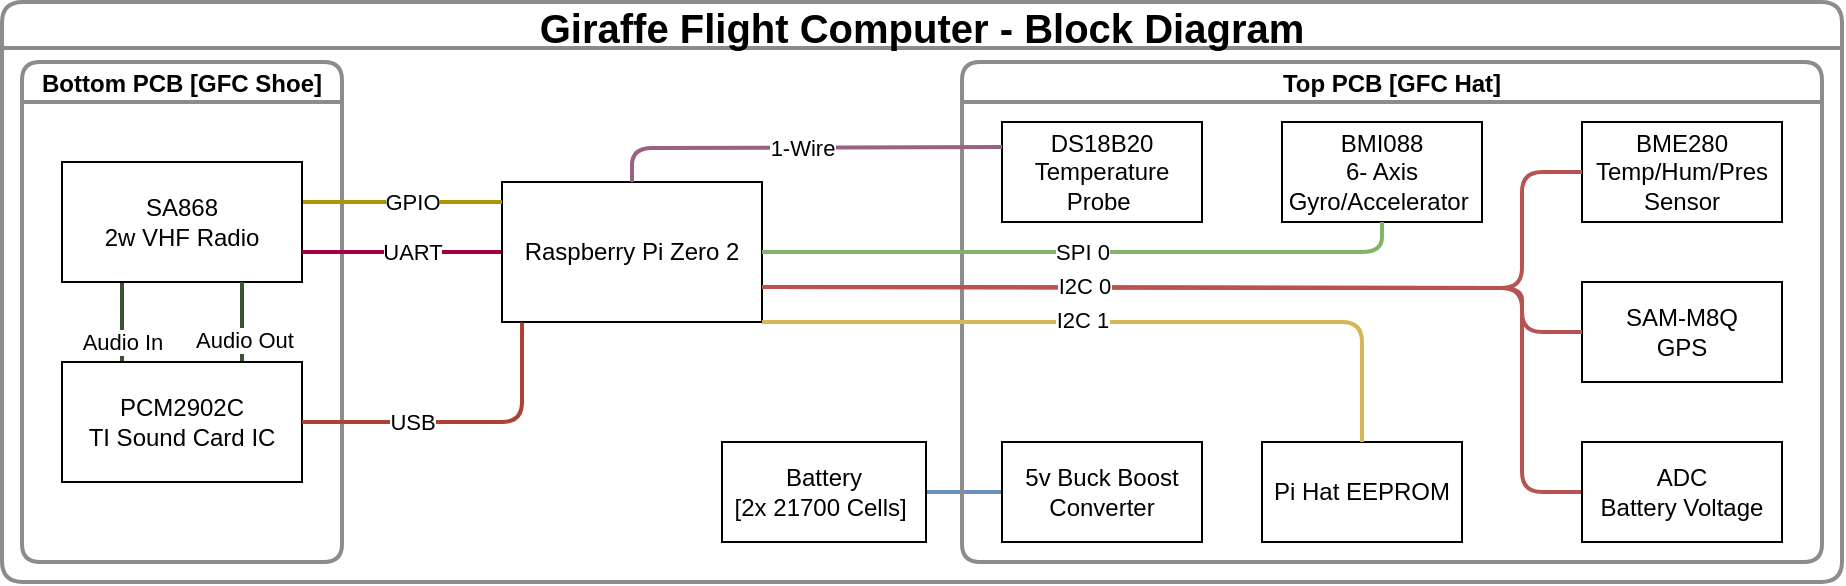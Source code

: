 <mxfile>
    <diagram id="xH-T24poy5hYIG6f6IRd" name="Page-1">
        <mxGraphModel dx="3297" dy="680" grid="0" gridSize="10" guides="1" tooltips="1" connect="1" arrows="1" fold="1" page="0" pageScale="1" pageWidth="1100" pageHeight="850" math="0" shadow="0">
            <root>
                <mxCell id="0"/>
                <mxCell id="1" parent="0"/>
                <mxCell id="294" value="Giraffe Flight Computer - Block Diagram" style="swimlane;rounded=1;shadow=0;glass=0;sketch=0;fontSize=20;strokeColor=#8C8C8C;strokeWidth=2;" parent="1" vertex="1">
                    <mxGeometry x="-429" y="405" width="920" height="290" as="geometry"/>
                </mxCell>
                <mxCell id="357" style="edgeStyle=none;html=1;entryX=1;entryY=0.75;entryDx=0;entryDy=0;endArrow=none;endFill=0;strokeWidth=2;strokeColor=#b85450;fillColor=#f8cecc;gradientColor=#ea6b66;" parent="294" source="332" target="337" edge="1">
                    <mxGeometry relative="1" as="geometry">
                        <Array as="points">
                            <mxPoint x="760" y="245"/>
                            <mxPoint x="760" y="143"/>
                        </Array>
                    </mxGeometry>
                </mxCell>
                <mxCell id="312" value="Bottom PCB [GFC Shoe]" style="swimlane;rounded=1;shadow=0;glass=0;sketch=0;fontSize=12;strokeColor=#8C8C8C;strokeWidth=2;startSize=20;" parent="294" vertex="1">
                    <mxGeometry x="10" y="30" width="160" height="250" as="geometry"/>
                </mxCell>
                <mxCell id="342" style="edgeStyle=none;html=1;exitX=0.25;exitY=1;exitDx=0;exitDy=0;entryX=0.25;entryY=0;entryDx=0;entryDy=0;endArrow=none;endFill=0;strokeWidth=2;fillColor=#6d8764;strokeColor=#3A5431;" parent="312" source="325" target="327" edge="1">
                    <mxGeometry relative="1" as="geometry"/>
                </mxCell>
                <mxCell id="344" value="Audio In" style="edgeLabel;html=1;align=center;verticalAlign=middle;resizable=0;points=[];" parent="342" vertex="1" connectable="0">
                    <mxGeometry x="-0.162" y="1" relative="1" as="geometry">
                        <mxPoint x="-1" y="13" as="offset"/>
                    </mxGeometry>
                </mxCell>
                <mxCell id="325" value="SA868&lt;br&gt;2w VHF Radio" style="whiteSpace=wrap;html=1;" parent="312" vertex="1">
                    <mxGeometry x="20" y="50" width="120" height="60" as="geometry"/>
                </mxCell>
                <mxCell id="343" style="edgeStyle=none;html=1;exitX=0.75;exitY=0;exitDx=0;exitDy=0;entryX=0.75;entryY=1;entryDx=0;entryDy=0;endArrow=none;endFill=0;strokeWidth=2;fillColor=#6d8764;strokeColor=#3A5431;" parent="312" source="327" target="325" edge="1">
                    <mxGeometry relative="1" as="geometry"/>
                </mxCell>
                <mxCell id="345" value="Audio Out" style="edgeLabel;html=1;align=center;verticalAlign=middle;resizable=0;points=[];" parent="343" vertex="1" connectable="0">
                    <mxGeometry x="-0.46" y="-1" relative="1" as="geometry">
                        <mxPoint as="offset"/>
                    </mxGeometry>
                </mxCell>
                <mxCell id="327" value="PCM2902C&lt;br&gt;TI Sound Card IC" style="whiteSpace=wrap;html=1;" parent="312" vertex="1">
                    <mxGeometry x="20" y="150" width="120" height="60" as="geometry"/>
                </mxCell>
                <mxCell id="336" style="edgeStyle=none;html=1;entryX=0;entryY=0.5;entryDx=0;entryDy=0;endArrow=none;endFill=0;fillColor=#dae8fc;strokeColor=#6c8ebf;strokeWidth=2;" parent="294" source="311" target="334" edge="1">
                    <mxGeometry relative="1" as="geometry"/>
                </mxCell>
                <mxCell id="314" value="Top PCB [GFC Hat]" style="swimlane;rounded=1;shadow=0;glass=0;sketch=0;fontSize=12;strokeColor=#8C8C8C;strokeWidth=2;startSize=20;" parent="294" vertex="1">
                    <mxGeometry x="480" y="30" width="430" height="250" as="geometry"/>
                </mxCell>
                <mxCell id="329" value="BME280&lt;br&gt;Temp/Hum/Pres Sensor" style="whiteSpace=wrap;html=1;" parent="314" vertex="1">
                    <mxGeometry x="310" y="30" width="100" height="50" as="geometry"/>
                </mxCell>
                <mxCell id="330" value="SAM-M8Q&lt;br&gt;GPS" style="whiteSpace=wrap;html=1;" parent="314" vertex="1">
                    <mxGeometry x="310" y="110" width="100" height="50" as="geometry"/>
                </mxCell>
                <mxCell id="328" value="BMI088&lt;br&gt;6- Axis Gyro/Accelerator&amp;nbsp;" style="whiteSpace=wrap;html=1;" parent="314" vertex="1">
                    <mxGeometry x="160" y="30" width="100" height="50" as="geometry"/>
                </mxCell>
                <mxCell id="332" value="ADC&lt;br&gt;Battery Voltage" style="whiteSpace=wrap;html=1;" parent="314" vertex="1">
                    <mxGeometry x="310" y="190" width="100" height="50" as="geometry"/>
                </mxCell>
                <mxCell id="333" value="DS18B20&lt;br&gt;Temperature Probe&amp;nbsp;" style="whiteSpace=wrap;html=1;" parent="314" vertex="1">
                    <mxGeometry x="20" y="30" width="100" height="50" as="geometry"/>
                </mxCell>
                <mxCell id="334" value="5v Buck Boost Converter" style="whiteSpace=wrap;html=1;" parent="314" vertex="1">
                    <mxGeometry x="20" y="190" width="100" height="50" as="geometry"/>
                </mxCell>
                <mxCell id="335" value="Pi Hat EEPROM" style="whiteSpace=wrap;html=1;" parent="314" vertex="1">
                    <mxGeometry x="150" y="190" width="100" height="50" as="geometry"/>
                </mxCell>
                <UserObject label="Battery&lt;br&gt;[2x 21700 Cells]&amp;nbsp;" treeRoot="1" id="311">
                    <mxCell style="whiteSpace=wrap;html=1;align=center;treeFolding=1;treeMoving=1;newEdgeStyle={&quot;edgeStyle&quot;:&quot;elbowEdgeStyle&quot;,&quot;startArrow&quot;:&quot;none&quot;,&quot;endArrow&quot;:&quot;none&quot;};" parent="294" vertex="1">
                        <mxGeometry x="360" y="220" width="102" height="50" as="geometry"/>
                    </mxCell>
                </UserObject>
                <mxCell id="338" style="edgeStyle=none;html=1;entryX=1;entryY=0.75;entryDx=0;entryDy=0;endArrow=none;endFill=0;strokeWidth=2;fillColor=#d80073;strokeColor=#A50040;" parent="294" source="337" target="325" edge="1">
                    <mxGeometry relative="1" as="geometry"/>
                </mxCell>
                <mxCell id="339" value="UART" style="edgeLabel;html=1;align=center;verticalAlign=middle;resizable=0;points=[];" parent="338" vertex="1" connectable="0">
                    <mxGeometry x="-0.349" y="-2" relative="1" as="geometry">
                        <mxPoint x="-13" y="2" as="offset"/>
                    </mxGeometry>
                </mxCell>
                <mxCell id="337" value="Raspberry Pi Zero 2" style="whiteSpace=wrap;html=1;" parent="294" vertex="1">
                    <mxGeometry x="250" y="90" width="130" height="70" as="geometry"/>
                </mxCell>
                <mxCell id="340" style="edgeStyle=none;html=1;exitX=-0.004;exitY=0.071;exitDx=0;exitDy=0;entryX=1;entryY=0.25;entryDx=0;entryDy=0;endArrow=none;endFill=0;strokeWidth=2;exitPerimeter=0;fillColor=#e3c800;strokeColor=#B09500;" parent="294" edge="1">
                    <mxGeometry relative="1" as="geometry">
                        <mxPoint x="250.0" y="100.0" as="sourcePoint"/>
                        <mxPoint x="150.52" y="100.03" as="targetPoint"/>
                    </mxGeometry>
                </mxCell>
                <mxCell id="341" value="GPIO" style="edgeLabel;html=1;align=center;verticalAlign=middle;resizable=0;points=[];" parent="340" vertex="1" connectable="0">
                    <mxGeometry x="-0.134" y="-1" relative="1" as="geometry">
                        <mxPoint x="-2" y="1" as="offset"/>
                    </mxGeometry>
                </mxCell>
                <mxCell id="346" style="edgeStyle=none;html=1;exitX=1;exitY=0.5;exitDx=0;exitDy=0;entryX=0.077;entryY=1.003;entryDx=0;entryDy=0;endArrow=none;endFill=0;strokeWidth=2;entryPerimeter=0;fillColor=#fad9d5;strokeColor=#ae4132;" parent="294" source="327" target="337" edge="1">
                    <mxGeometry relative="1" as="geometry">
                        <Array as="points">
                            <mxPoint x="260" y="210"/>
                        </Array>
                    </mxGeometry>
                </mxCell>
                <mxCell id="347" value="USB" style="edgeLabel;html=1;align=center;verticalAlign=middle;resizable=0;points=[];" parent="346" vertex="1" connectable="0">
                    <mxGeometry x="-0.219" relative="1" as="geometry">
                        <mxPoint x="-8" as="offset"/>
                    </mxGeometry>
                </mxCell>
                <mxCell id="348" style="edgeStyle=none;html=1;entryX=0.5;entryY=0;entryDx=0;entryDy=0;endArrow=none;endFill=0;strokeWidth=2;exitX=0;exitY=0.25;exitDx=0;exitDy=0;gradientColor=#d5739d;fillColor=#e6d0de;strokeColor=#996185;" parent="294" source="333" target="337" edge="1">
                    <mxGeometry relative="1" as="geometry">
                        <Array as="points">
                            <mxPoint x="315" y="73"/>
                        </Array>
                    </mxGeometry>
                </mxCell>
                <mxCell id="349" value="1-Wire" style="edgeLabel;html=1;align=center;verticalAlign=middle;resizable=0;points=[];" parent="348" vertex="1" connectable="0">
                    <mxGeometry x="-0.006" relative="1" as="geometry">
                        <mxPoint as="offset"/>
                    </mxGeometry>
                </mxCell>
                <mxCell id="350" style="edgeStyle=none;html=1;entryX=1;entryY=0.5;entryDx=0;entryDy=0;endArrow=none;endFill=0;strokeWidth=2;gradientColor=#97d077;fillColor=#d5e8d4;strokeColor=#82b366;" parent="294" source="328" target="337" edge="1">
                    <mxGeometry relative="1" as="geometry">
                        <Array as="points">
                            <mxPoint x="690" y="125"/>
                        </Array>
                    </mxGeometry>
                </mxCell>
                <mxCell id="351" value="SPI 0" style="edgeLabel;html=1;align=center;verticalAlign=middle;resizable=0;points=[];" parent="350" vertex="1" connectable="0">
                    <mxGeometry x="0.152" relative="1" as="geometry">
                        <mxPoint x="22" as="offset"/>
                    </mxGeometry>
                </mxCell>
                <mxCell id="352" style="edgeStyle=none;html=1;entryX=1;entryY=0.75;entryDx=0;entryDy=0;endArrow=none;endFill=0;strokeWidth=2;gradientColor=#ea6b66;fillColor=#f8cecc;strokeColor=#b85450;" parent="294" source="329" target="337" edge="1">
                    <mxGeometry relative="1" as="geometry">
                        <Array as="points">
                            <mxPoint x="760" y="85"/>
                            <mxPoint x="760" y="143"/>
                        </Array>
                    </mxGeometry>
                </mxCell>
                <mxCell id="355" style="edgeStyle=none;html=1;entryX=1;entryY=0.75;entryDx=0;entryDy=0;endArrow=none;endFill=0;strokeWidth=2;strokeColor=#b85450;fillColor=#f8cecc;gradientColor=#ea6b66;" parent="294" source="330" target="337" edge="1">
                    <mxGeometry relative="1" as="geometry">
                        <Array as="points">
                            <mxPoint x="760" y="165"/>
                            <mxPoint x="760" y="143"/>
                        </Array>
                    </mxGeometry>
                </mxCell>
                <mxCell id="356" value="I2C 0" style="edgeLabel;html=1;align=center;verticalAlign=middle;resizable=0;points=[];" parent="355" vertex="1" connectable="0">
                    <mxGeometry x="0.258" y="-1" relative="1" as="geometry">
                        <mxPoint as="offset"/>
                    </mxGeometry>
                </mxCell>
                <mxCell id="358" style="edgeStyle=none;html=1;entryX=1;entryY=1;entryDx=0;entryDy=0;endArrow=none;endFill=0;strokeWidth=2;gradientColor=#ffd966;fillColor=#fff2cc;strokeColor=#d6b656;" parent="294" source="335" target="337" edge="1">
                    <mxGeometry relative="1" as="geometry">
                        <Array as="points">
                            <mxPoint x="680" y="160"/>
                        </Array>
                    </mxGeometry>
                </mxCell>
                <mxCell id="359" value="I2C 1" style="edgeLabel;html=1;align=center;verticalAlign=middle;resizable=0;points=[];" parent="358" vertex="1" connectable="0">
                    <mxGeometry x="0.11" y="-1" relative="1" as="geometry">
                        <mxPoint as="offset"/>
                    </mxGeometry>
                </mxCell>
            </root>
        </mxGraphModel>
    </diagram>
</mxfile>